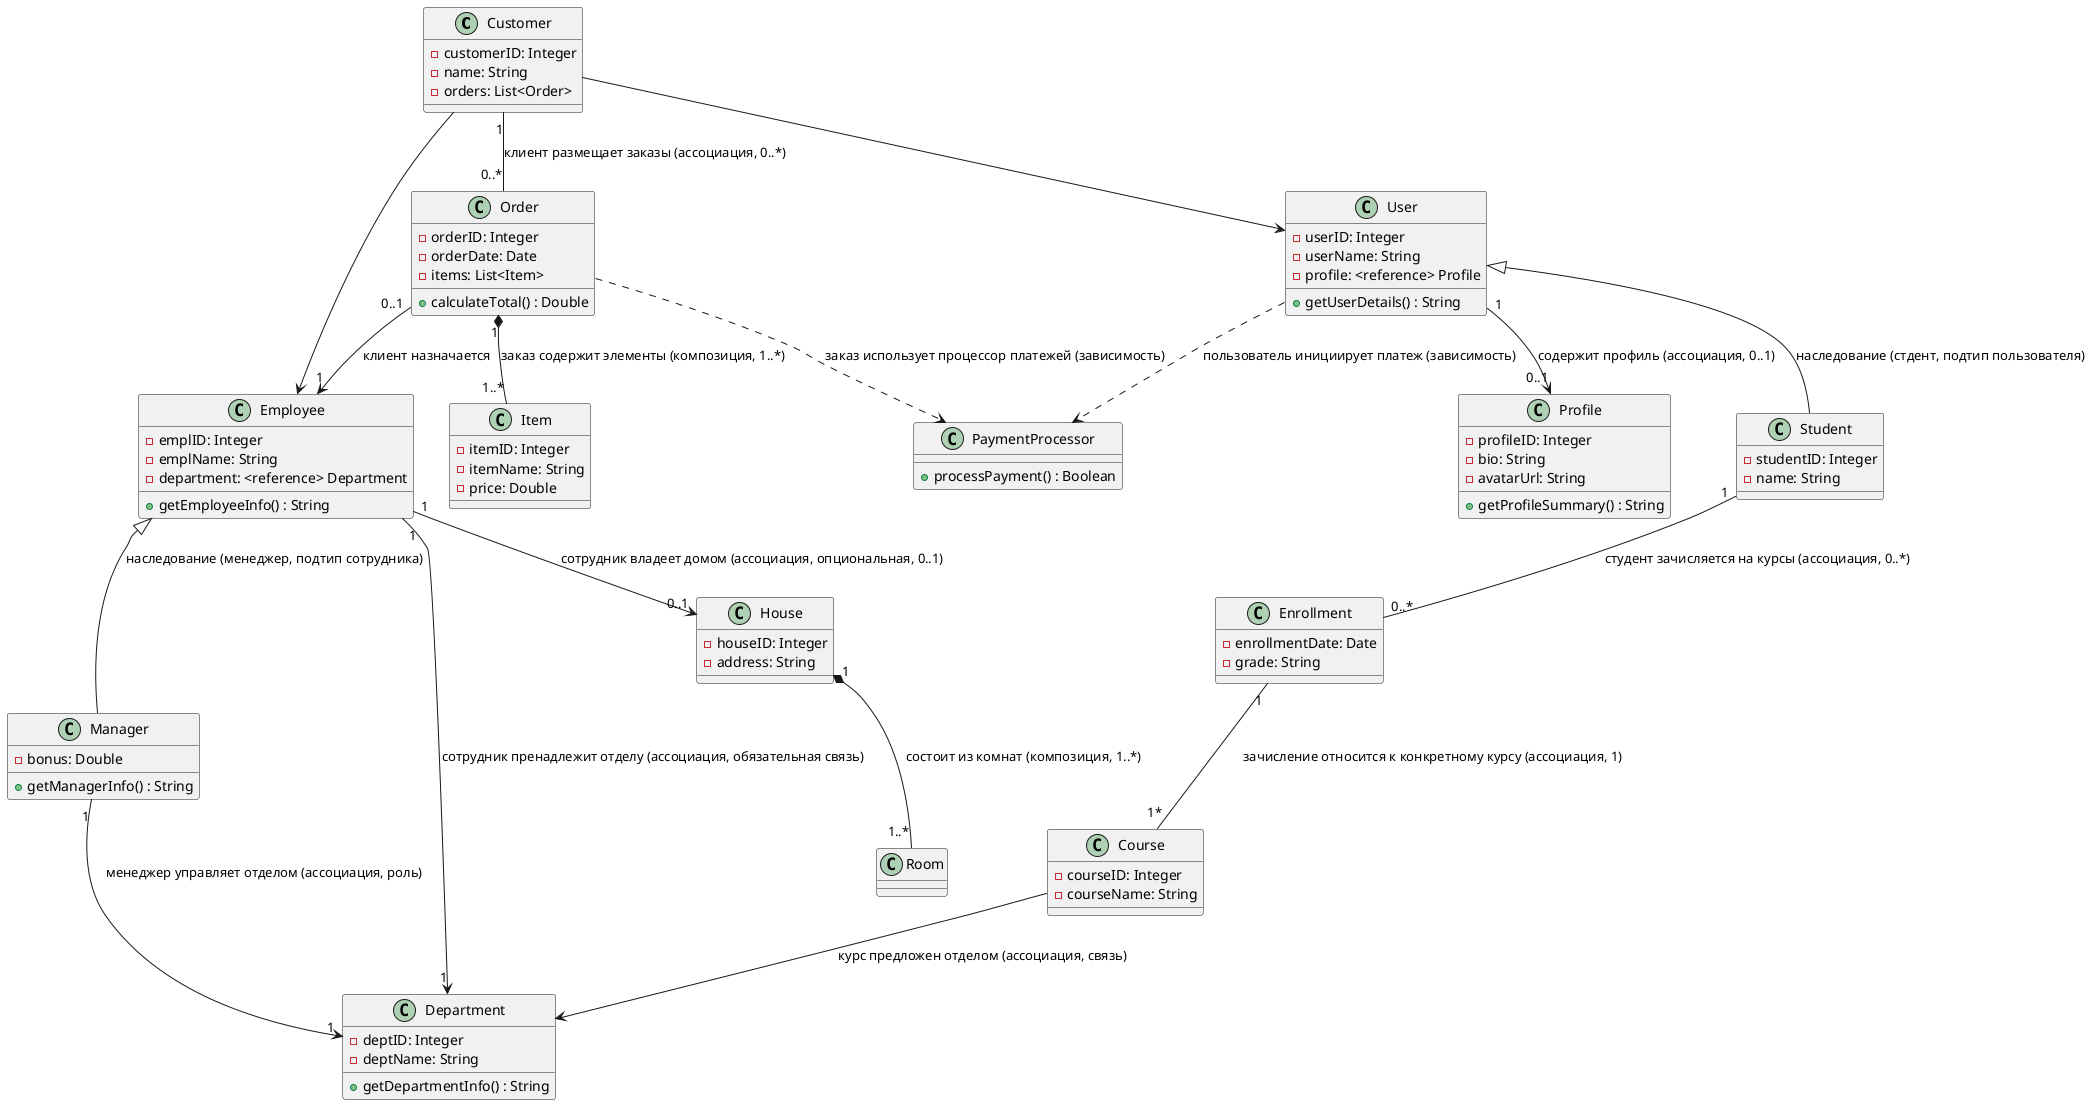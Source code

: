 @startuml homework 6

class Customer {
    - customerID: Integer
    - name: String
    - orders: List<Order>
}

class Order {
    - orderID: Integer
    - orderDate: Date
    - items: List<Item>
    + calculateTotal() : Double
}

class Item {
    - itemID: Integer
    - itemName: String
    - price: Double
}

class Employee {
    - emplID: Integer
    - emplName: String
    - department: <reference> Department
    + getEmployeeInfo() : String
}

class User {
    - userID: Integer
    - userName: String
    - profile: <reference> Profile
    + getUserDetails() : String
}

class PaymentProcessor {
    + processPayment() : Boolean
}

class House {
    - houseID: Integer
    - address: String
}

class Manager {
    - bonus: Double
    + getManagerInfo() : String
}

class Department {
    - deptID: Integer
    - deptName: String
    + getDepartmentInfo() : String
}

class Profile {
    - profileID: Integer
    - bio: String
    - avatarUrl: String
    + getProfileSummary() : String
}

class Enrollment {
    - enrollmentDate: Date
    - grade: String
}

class Course {
    - courseID: Integer
    - courseName: String
}

class Student {
    - studentID: Integer
    - name: String
}

Customer --> Employee
Customer "1" -- "0..*" Order: клиент размещает заказы (ассоциация, 0..*)
Customer --> User
Order "0..1" --> "1" Employee: клиент назначается
Order "1" *-- "1..*" Item: заказ содержит элементы (композиция, 1..*)
Order ..> PaymentProcessor: заказ использует процессор платежей (зависимость)
Employee "1" --> "1" Department: сотрудник пренадлежит отделу (ассоциация, обязательная связь)
Employee "1" --> "0..1" House: сотрудник владеет домом (ассоциация, опциональная, 0..1)
Employee <|-- Manager: наследование (менеджер, подтип сотрудника)
Manager "1" --> "1" Department: менеджер управляет отделом (ассоциация, роль)
House "1" *-- "1..*" Room: состоит из комнат (композиция, 1..*)
User ..> PaymentProcessor: пользователь инициирует платеж (зависимость)
User "1" --> "0..1" Profile: содержит профиль (ассоциация, 0..1)
User <|-- Student: наследование (стдент, подтип пользователя)
Student "1" -- "0..*" Enrollment: студент зачисляется на курсы (ассоциация, 0..*)
Enrollment "1" -- "1*" Course: зачисление относится к конкретному курсу (ассоциация, 1)
Course --> Department: курс предложен отделом (ассоциация, связь)

@enduml